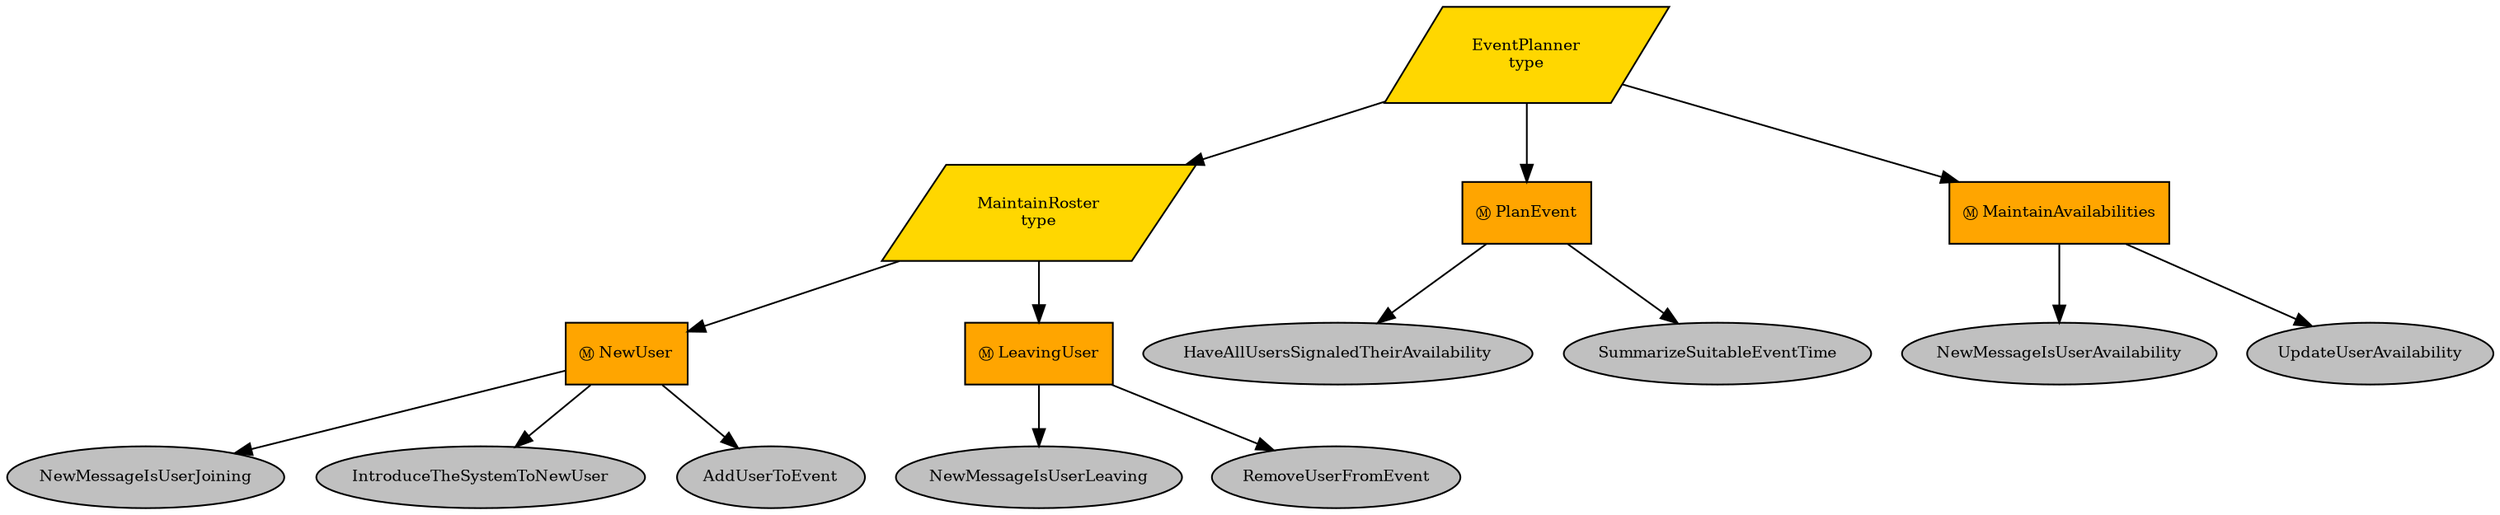 digraph pastafarianism {
ordering=out;
graph [fontname="times-roman"];
node [fontname="times-roman"];
edge [fontname="times-roman"];
EventPlanner [fillcolor=gold, fontcolor=black, fontsize=9, label="EventPlanner\ntype", shape=parallelogram, style=filled];
MaintainRoster [fillcolor=gold, fontcolor=black, fontsize=9, label="MaintainRoster\ntype", shape=parallelogram, style=filled];
EventPlanner -> MaintainRoster;
NewUser [fillcolor=orange, fontcolor=black, fontsize=9, label="Ⓜ NewUser", shape=box, style=filled];
MaintainRoster -> NewUser;
NewMessageIsUserJoining [fillcolor=gray, fontcolor=black, fontsize=9, label=NewMessageIsUserJoining, shape=ellipse, style=filled];
NewUser -> NewMessageIsUserJoining;
IntroduceTheSystemToNewUser [fillcolor=gray, fontcolor=black, fontsize=9, label=IntroduceTheSystemToNewUser, shape=ellipse, style=filled];
NewUser -> IntroduceTheSystemToNewUser;
AddUserToEvent [fillcolor=gray, fontcolor=black, fontsize=9, label=AddUserToEvent, shape=ellipse, style=filled];
NewUser -> AddUserToEvent;
LeavingUser [fillcolor=orange, fontcolor=black, fontsize=9, label="Ⓜ LeavingUser", shape=box, style=filled];
MaintainRoster -> LeavingUser;
NewMessageIsUserLeaving [fillcolor=gray, fontcolor=black, fontsize=9, label=NewMessageIsUserLeaving, shape=ellipse, style=filled];
LeavingUser -> NewMessageIsUserLeaving;
RemoveUserFromEvent [fillcolor=gray, fontcolor=black, fontsize=9, label=RemoveUserFromEvent, shape=ellipse, style=filled];
LeavingUser -> RemoveUserFromEvent;
PlanEvent [fillcolor=orange, fontcolor=black, fontsize=9, label="Ⓜ PlanEvent", shape=box, style=filled];
EventPlanner -> PlanEvent;
HaveAllUsersSignaledTheirAvailability [fillcolor=gray, fontcolor=black, fontsize=9, label=HaveAllUsersSignaledTheirAvailability, shape=ellipse, style=filled];
PlanEvent -> HaveAllUsersSignaledTheirAvailability;
SummarizeSuitableEventTime [fillcolor=gray, fontcolor=black, fontsize=9, label=SummarizeSuitableEventTime, shape=ellipse, style=filled];
PlanEvent -> SummarizeSuitableEventTime;
MaintainAvailabilities [fillcolor=orange, fontcolor=black, fontsize=9, label="Ⓜ MaintainAvailabilities", shape=box, style=filled];
EventPlanner -> MaintainAvailabilities;
NewMessageIsUserAvailability [fillcolor=gray, fontcolor=black, fontsize=9, label=NewMessageIsUserAvailability, shape=ellipse, style=filled];
MaintainAvailabilities -> NewMessageIsUserAvailability;
UpdateUserAvailability [fillcolor=gray, fontcolor=black, fontsize=9, label=UpdateUserAvailability, shape=ellipse, style=filled];
MaintainAvailabilities -> UpdateUserAvailability;
}
